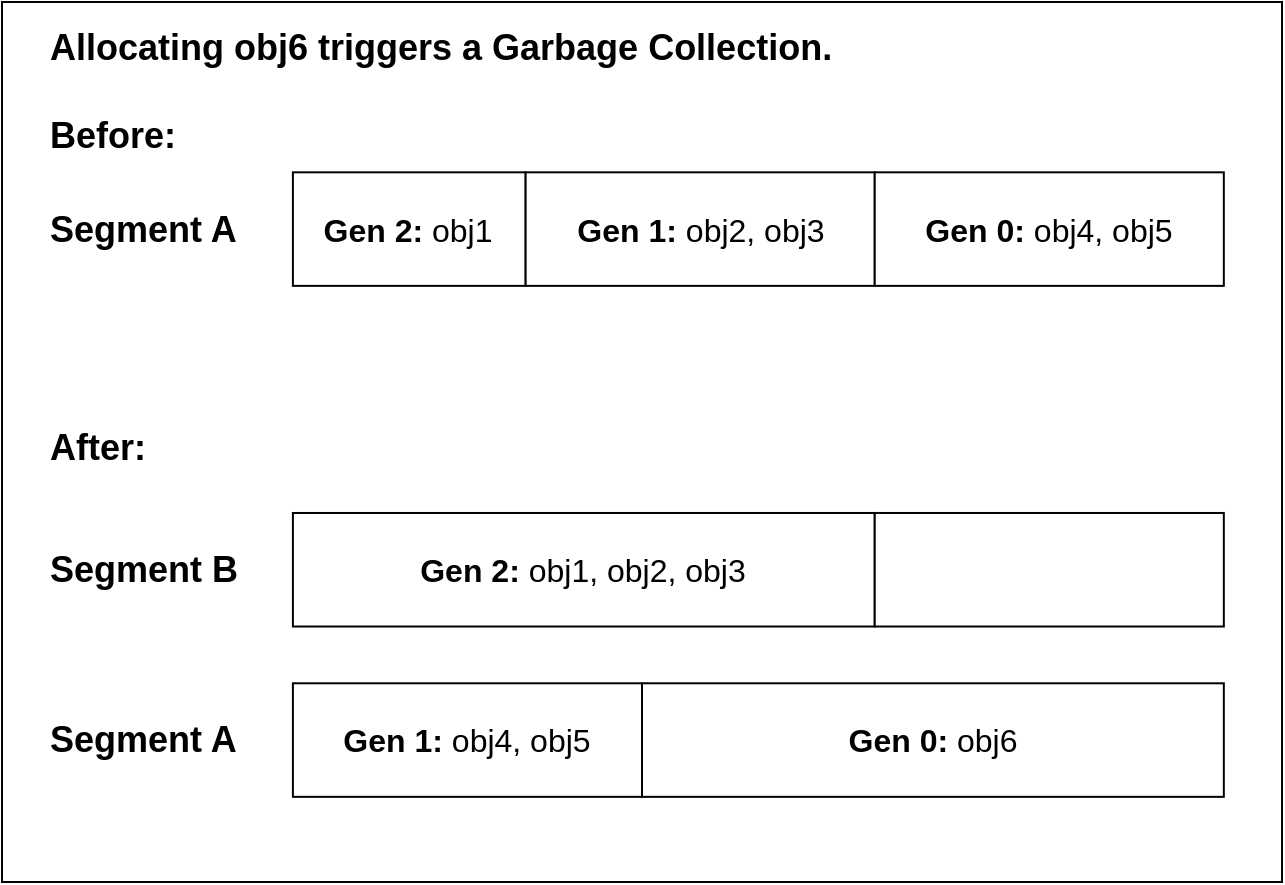 <mxfile version="12.8.1" type="device"><diagram id="Y1tXOKRnNYNdVg_AVmXv" name="Page-1"><mxGraphModel dx="1422" dy="727" grid="1" gridSize="10" guides="1" tooltips="1" connect="1" arrows="1" fold="1" page="1" pageScale="1" pageWidth="850" pageHeight="1100" math="0" shadow="0"><root><mxCell id="0"/><mxCell id="1" parent="0"/><mxCell id="2T92BDEwSQe-8zDBqeki-18" value="" style="group" vertex="1" connectable="0" parent="1"><mxGeometry x="80" y="240" width="640" height="440" as="geometry"/></mxCell><mxCell id="2T92BDEwSQe-8zDBqeki-17" value="" style="rounded=0;whiteSpace=wrap;html=1;" vertex="1" parent="2T92BDEwSQe-8zDBqeki-18"><mxGeometry width="640" height="440.0" as="geometry"/></mxCell><mxCell id="2T92BDEwSQe-8zDBqeki-1" value="&lt;font style=&quot;font-size: 16px&quot;&gt;&lt;b&gt;Gen 2:&lt;/b&gt; obj1&lt;/font&gt;" style="rounded=0;whiteSpace=wrap;html=1;" vertex="1" parent="2T92BDEwSQe-8zDBqeki-18"><mxGeometry x="145.455" y="85.161" width="116.364" height="56.774" as="geometry"/></mxCell><mxCell id="2T92BDEwSQe-8zDBqeki-2" value="&lt;font style=&quot;font-size: 16px&quot;&gt;&lt;b&gt;Gen 1:&lt;/b&gt; obj2, obj3&lt;/font&gt;" style="rounded=0;whiteSpace=wrap;html=1;" vertex="1" parent="2T92BDEwSQe-8zDBqeki-18"><mxGeometry x="261.818" y="85.161" width="174.545" height="56.774" as="geometry"/></mxCell><mxCell id="2T92BDEwSQe-8zDBqeki-3" value="&lt;font style=&quot;font-size: 16px&quot;&gt;&lt;b&gt;Gen 0:&lt;/b&gt; obj4, obj5&lt;/font&gt;" style="rounded=0;whiteSpace=wrap;html=1;" vertex="1" parent="2T92BDEwSQe-8zDBqeki-18"><mxGeometry x="436.364" y="85.161" width="174.545" height="56.774" as="geometry"/></mxCell><mxCell id="2T92BDEwSQe-8zDBqeki-4" value="&lt;div style=&quot;font-size: 18px&quot; align=&quot;left&quot;&gt;&lt;b&gt;Segment A&lt;/b&gt;&lt;/div&gt;" style="text;html=1;align=left;verticalAlign=middle;resizable=0;points=[];autosize=1;" vertex="1" parent="2T92BDEwSQe-8zDBqeki-18"><mxGeometry x="21.818" y="103.545" width="110" height="20" as="geometry"/></mxCell><mxCell id="2T92BDEwSQe-8zDBqeki-6" value="&lt;font style=&quot;font-size: 16px&quot;&gt;&lt;b&gt;Gen 2:&lt;/b&gt; obj1, obj2, obj3&lt;/font&gt;" style="rounded=0;whiteSpace=wrap;html=1;" vertex="1" parent="2T92BDEwSQe-8zDBqeki-18"><mxGeometry x="145.455" y="255.484" width="290.909" height="56.774" as="geometry"/></mxCell><mxCell id="2T92BDEwSQe-8zDBqeki-7" value="" style="rounded=0;whiteSpace=wrap;html=1;" vertex="1" parent="2T92BDEwSQe-8zDBqeki-18"><mxGeometry x="436.364" y="255.484" width="174.545" height="56.774" as="geometry"/></mxCell><mxCell id="2T92BDEwSQe-8zDBqeki-8" value="&lt;div style=&quot;font-size: 18px&quot; align=&quot;left&quot;&gt;&lt;b&gt;Segment B&lt;/b&gt;&lt;/div&gt;" style="text;html=1;align=left;verticalAlign=middle;resizable=0;points=[];autosize=1;" vertex="1" parent="2T92BDEwSQe-8zDBqeki-18"><mxGeometry x="21.818" y="273.867" width="110" height="20" as="geometry"/></mxCell><mxCell id="2T92BDEwSQe-8zDBqeki-10" value="&lt;font style=&quot;font-size: 16px&quot;&gt;&lt;b&gt;Gen 1:&lt;/b&gt; obj4, obj5&lt;/font&gt;" style="rounded=0;whiteSpace=wrap;html=1;" vertex="1" parent="2T92BDEwSQe-8zDBqeki-18"><mxGeometry x="145.455" y="340.645" width="174.545" height="56.774" as="geometry"/></mxCell><mxCell id="2T92BDEwSQe-8zDBqeki-11" value="&lt;font style=&quot;font-size: 16px&quot;&gt;&lt;b&gt;Gen 0:&lt;/b&gt; obj6&lt;/font&gt;" style="rounded=0;whiteSpace=wrap;html=1;" vertex="1" parent="2T92BDEwSQe-8zDBqeki-18"><mxGeometry x="320" y="340.645" width="290.909" height="56.774" as="geometry"/></mxCell><mxCell id="2T92BDEwSQe-8zDBqeki-12" value="&lt;div style=&quot;font-size: 18px&quot; align=&quot;left&quot;&gt;&lt;b&gt;Segment A&lt;/b&gt;&lt;/div&gt;" style="text;html=1;align=left;verticalAlign=middle;resizable=0;points=[];autosize=1;" vertex="1" parent="2T92BDEwSQe-8zDBqeki-18"><mxGeometry x="21.818" y="359.029" width="110" height="20" as="geometry"/></mxCell><mxCell id="2T92BDEwSQe-8zDBqeki-13" value="&lt;div style=&quot;font-size: 18px&quot; align=&quot;left&quot;&gt;&lt;b&gt;&lt;font style=&quot;font-size: 18px&quot;&gt;Allocating obj6 triggers a Garbage Collection.&lt;/font&gt;&lt;/b&gt;&lt;/div&gt;" style="text;html=1;align=left;verticalAlign=middle;resizable=0;points=[];autosize=1;" vertex="1" parent="2T92BDEwSQe-8zDBqeki-18"><mxGeometry x="21.818" y="12.774" width="410" height="20" as="geometry"/></mxCell><mxCell id="2T92BDEwSQe-8zDBqeki-14" value="&lt;div style=&quot;font-size: 18px&quot; align=&quot;left&quot;&gt;&lt;b&gt;&lt;font style=&quot;font-size: 18px&quot;&gt;Before:&lt;/font&gt;&lt;/b&gt;&lt;/div&gt;" style="text;html=1;align=left;verticalAlign=middle;resizable=0;points=[];autosize=1;" vertex="1" parent="2T92BDEwSQe-8zDBqeki-18"><mxGeometry x="21.818" y="56.774" width="80" height="20" as="geometry"/></mxCell><mxCell id="2T92BDEwSQe-8zDBqeki-15" value="&lt;div style=&quot;font-size: 18px&quot; align=&quot;left&quot;&gt;&lt;b&gt;&lt;font style=&quot;font-size: 18px&quot;&gt;After:&lt;/font&gt;&lt;/b&gt;&lt;/div&gt;" style="text;html=1;align=left;verticalAlign=middle;resizable=0;points=[];autosize=1;" vertex="1" parent="2T92BDEwSQe-8zDBqeki-18"><mxGeometry x="21.818" y="212.903" width="60" height="20" as="geometry"/></mxCell></root></mxGraphModel></diagram></mxfile>